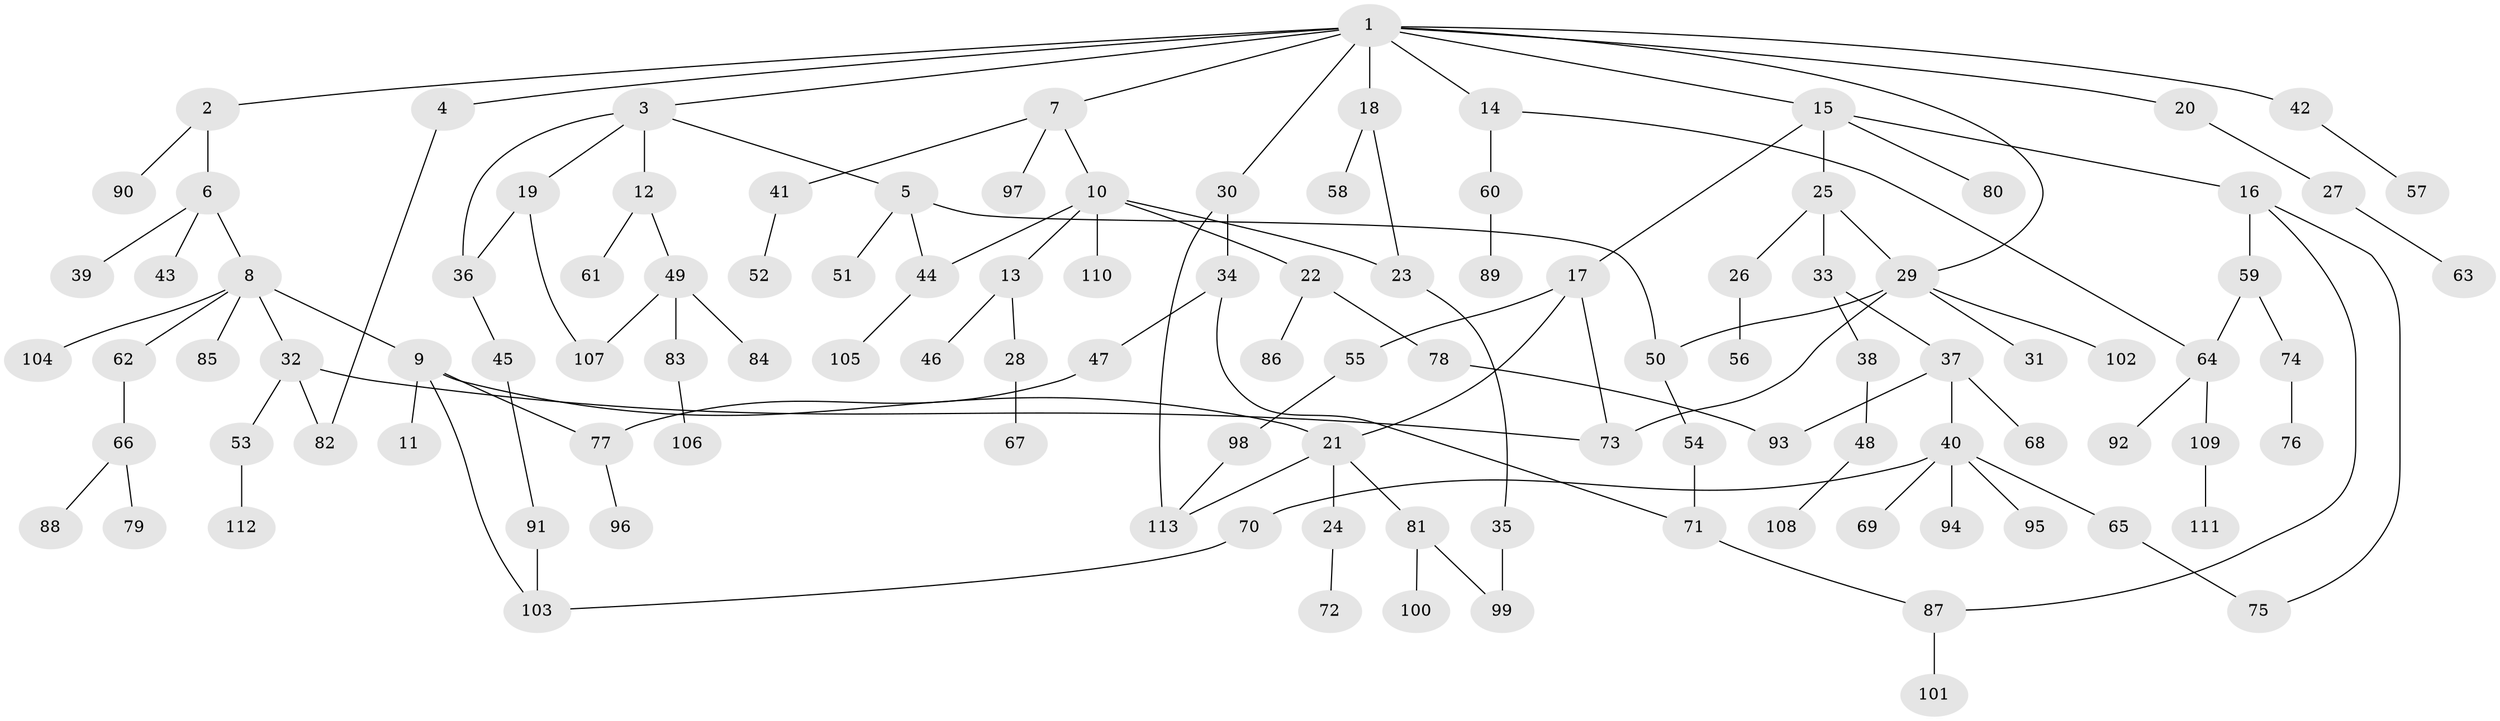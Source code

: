 // coarse degree distribution, {12: 0.0136986301369863, 3: 0.1232876712328767, 6: 0.0410958904109589, 2: 0.2465753424657534, 4: 0.1095890410958904, 5: 0.0410958904109589, 1: 0.3972602739726027, 7: 0.0136986301369863, 8: 0.0136986301369863}
// Generated by graph-tools (version 1.1) at 2025/51/02/27/25 19:51:39]
// undirected, 113 vertices, 133 edges
graph export_dot {
graph [start="1"]
  node [color=gray90,style=filled];
  1;
  2;
  3;
  4;
  5;
  6;
  7;
  8;
  9;
  10;
  11;
  12;
  13;
  14;
  15;
  16;
  17;
  18;
  19;
  20;
  21;
  22;
  23;
  24;
  25;
  26;
  27;
  28;
  29;
  30;
  31;
  32;
  33;
  34;
  35;
  36;
  37;
  38;
  39;
  40;
  41;
  42;
  43;
  44;
  45;
  46;
  47;
  48;
  49;
  50;
  51;
  52;
  53;
  54;
  55;
  56;
  57;
  58;
  59;
  60;
  61;
  62;
  63;
  64;
  65;
  66;
  67;
  68;
  69;
  70;
  71;
  72;
  73;
  74;
  75;
  76;
  77;
  78;
  79;
  80;
  81;
  82;
  83;
  84;
  85;
  86;
  87;
  88;
  89;
  90;
  91;
  92;
  93;
  94;
  95;
  96;
  97;
  98;
  99;
  100;
  101;
  102;
  103;
  104;
  105;
  106;
  107;
  108;
  109;
  110;
  111;
  112;
  113;
  1 -- 2;
  1 -- 3;
  1 -- 4;
  1 -- 7;
  1 -- 14;
  1 -- 15;
  1 -- 18;
  1 -- 20;
  1 -- 29;
  1 -- 30;
  1 -- 42;
  2 -- 6;
  2 -- 90;
  3 -- 5;
  3 -- 12;
  3 -- 19;
  3 -- 36;
  4 -- 82;
  5 -- 44;
  5 -- 51;
  5 -- 50;
  6 -- 8;
  6 -- 39;
  6 -- 43;
  7 -- 10;
  7 -- 41;
  7 -- 97;
  8 -- 9;
  8 -- 32;
  8 -- 62;
  8 -- 85;
  8 -- 104;
  9 -- 11;
  9 -- 21;
  9 -- 77;
  9 -- 103;
  10 -- 13;
  10 -- 22;
  10 -- 23;
  10 -- 110;
  10 -- 44;
  12 -- 49;
  12 -- 61;
  13 -- 28;
  13 -- 46;
  14 -- 60;
  14 -- 64;
  15 -- 16;
  15 -- 17;
  15 -- 25;
  15 -- 80;
  16 -- 59;
  16 -- 75;
  16 -- 87;
  17 -- 55;
  17 -- 73;
  17 -- 21;
  18 -- 58;
  18 -- 23;
  19 -- 36;
  19 -- 107;
  20 -- 27;
  21 -- 24;
  21 -- 81;
  21 -- 113;
  22 -- 78;
  22 -- 86;
  23 -- 35;
  24 -- 72;
  25 -- 26;
  25 -- 33;
  25 -- 29;
  26 -- 56;
  27 -- 63;
  28 -- 67;
  29 -- 31;
  29 -- 50;
  29 -- 102;
  29 -- 73;
  30 -- 34;
  30 -- 113;
  32 -- 53;
  32 -- 73;
  32 -- 82;
  33 -- 37;
  33 -- 38;
  34 -- 47;
  34 -- 71;
  35 -- 99;
  36 -- 45;
  37 -- 40;
  37 -- 68;
  37 -- 93;
  38 -- 48;
  40 -- 65;
  40 -- 69;
  40 -- 70;
  40 -- 94;
  40 -- 95;
  41 -- 52;
  42 -- 57;
  44 -- 105;
  45 -- 91;
  47 -- 77;
  48 -- 108;
  49 -- 83;
  49 -- 84;
  49 -- 107;
  50 -- 54;
  53 -- 112;
  54 -- 71;
  55 -- 98;
  59 -- 64;
  59 -- 74;
  60 -- 89;
  62 -- 66;
  64 -- 92;
  64 -- 109;
  65 -- 75;
  66 -- 79;
  66 -- 88;
  70 -- 103;
  71 -- 87;
  74 -- 76;
  77 -- 96;
  78 -- 93;
  81 -- 99;
  81 -- 100;
  83 -- 106;
  87 -- 101;
  91 -- 103;
  98 -- 113;
  109 -- 111;
}

